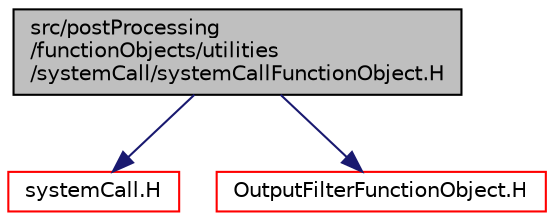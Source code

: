 digraph "src/postProcessing/functionObjects/utilities/systemCall/systemCallFunctionObject.H"
{
  bgcolor="transparent";
  edge [fontname="Helvetica",fontsize="10",labelfontname="Helvetica",labelfontsize="10"];
  node [fontname="Helvetica",fontsize="10",shape=record];
  Node1 [label="src/postProcessing\l/functionObjects/utilities\l/systemCall/systemCallFunctionObject.H",height=0.2,width=0.4,color="black", fillcolor="grey75", style="filled", fontcolor="black"];
  Node1 -> Node2 [color="midnightblue",fontsize="10",style="solid",fontname="Helvetica"];
  Node2 [label="systemCall.H",height=0.2,width=0.4,color="red",URL="$a09539.html"];
  Node1 -> Node3 [color="midnightblue",fontsize="10",style="solid",fontname="Helvetica"];
  Node3 [label="OutputFilterFunctionObject.H",height=0.2,width=0.4,color="red",URL="$a07905.html"];
}
